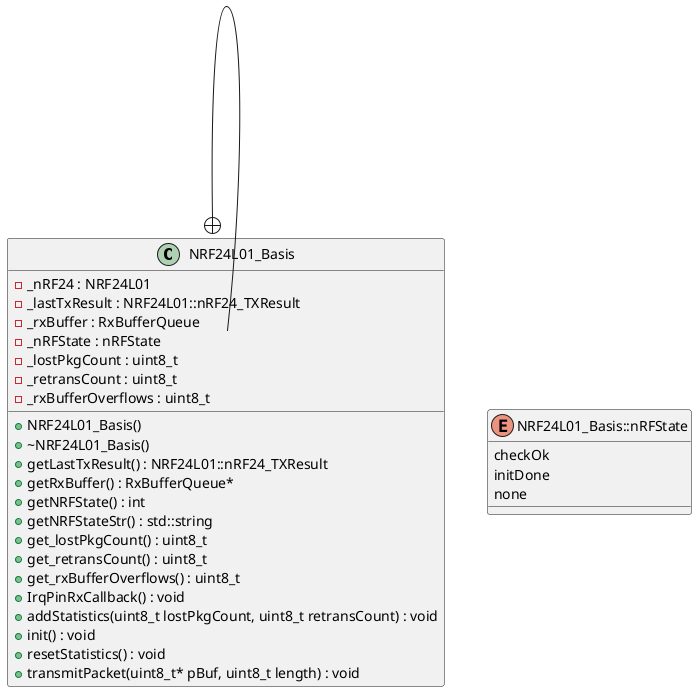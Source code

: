 @startuml





/' Objects '/

class NRF24L01_Basis {
	+NRF24L01_Basis()
	+~NRF24L01_Basis()
	-_nRF24 : NRF24L01
	-_lastTxResult : NRF24L01::nRF24_TXResult
	+getLastTxResult() : NRF24L01::nRF24_TXResult
	-_rxBuffer : RxBufferQueue
	+getRxBuffer() : RxBufferQueue*
	+getNRFState() : int
	-_nRFState : nRFState
	+getNRFStateStr() : std::string
	-_lostPkgCount : uint8_t
	-_retransCount : uint8_t
	-_rxBufferOverflows : uint8_t
	+get_lostPkgCount() : uint8_t
	+get_retransCount() : uint8_t
	+get_rxBufferOverflows() : uint8_t
	+IrqPinRxCallback() : void
	+addStatistics(uint8_t lostPkgCount, uint8_t retransCount) : void
	+init() : void
	+resetStatistics() : void
	+transmitPacket(uint8_t* pBuf, uint8_t length) : void
}


enum NRF24L01_Basis::nRFState {
	checkOk
	initDone
	none
}





/' Inheritance relationships '/




/' Aggregation relationships '/





/' Dependency relationships '/





/' Nested objects '/

.NRF24L01_Basis +-- .NRF24L01_Basis::nRFState




@enduml
